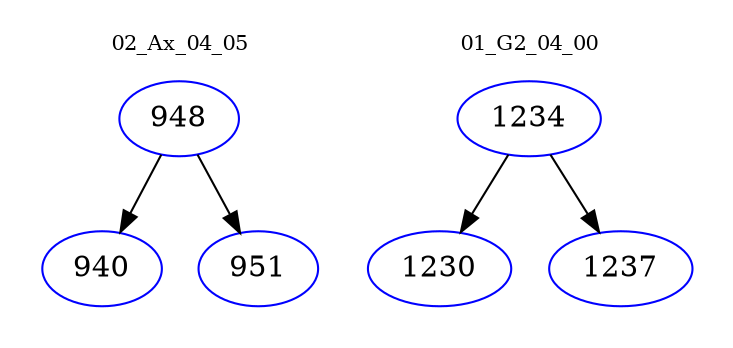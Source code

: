 digraph{
subgraph cluster_0 {
color = white
label = "02_Ax_04_05";
fontsize=10;
T0_948 [label="948", color="blue"]
T0_948 -> T0_940 [color="black"]
T0_940 [label="940", color="blue"]
T0_948 -> T0_951 [color="black"]
T0_951 [label="951", color="blue"]
}
subgraph cluster_1 {
color = white
label = "01_G2_04_00";
fontsize=10;
T1_1234 [label="1234", color="blue"]
T1_1234 -> T1_1230 [color="black"]
T1_1230 [label="1230", color="blue"]
T1_1234 -> T1_1237 [color="black"]
T1_1237 [label="1237", color="blue"]
}
}
